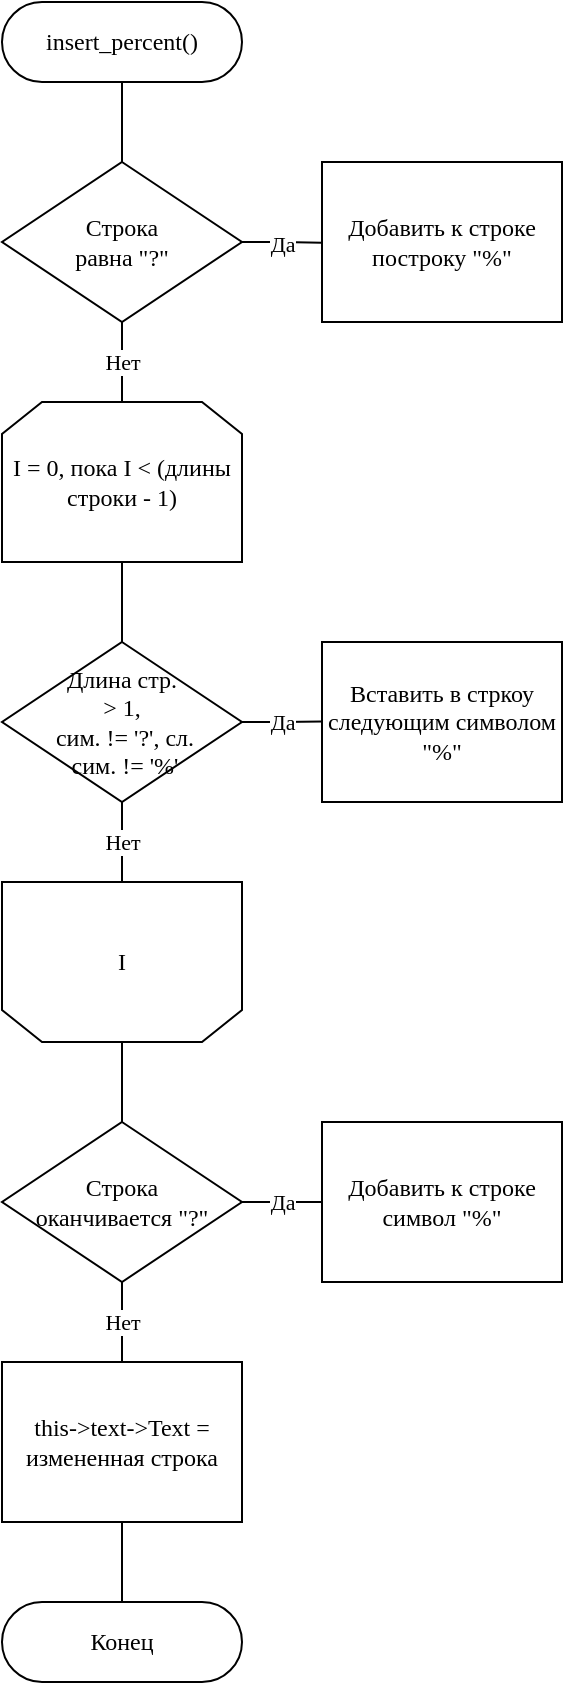 <mxfile version="24.0.4" type="device">
  <diagram name="Страница — 1" id="f5qaqixOcX6vG_OhwR0j">
    <mxGraphModel dx="1134" dy="730" grid="1" gridSize="10" guides="1" tooltips="1" connect="1" arrows="1" fold="1" page="1" pageScale="1" pageWidth="649" pageHeight="1011" math="0" shadow="0">
      <root>
        <mxCell id="0" />
        <mxCell id="1" parent="0" />
        <mxCell id="3DjEKaqftL-jkGefp0y8-9" style="edgeStyle=orthogonalEdgeStyle;rounded=0;orthogonalLoop=1;jettySize=auto;html=1;exitX=0.5;exitY=0.5;exitDx=0;exitDy=20;exitPerimeter=0;entryX=0.5;entryY=0;entryDx=0;entryDy=0;endArrow=none;endFill=0;fontFamily=Times New Roman;" parent="1" source="3DjEKaqftL-jkGefp0y8-2" target="3DjEKaqftL-jkGefp0y8-3" edge="1">
          <mxGeometry relative="1" as="geometry" />
        </mxCell>
        <mxCell id="3DjEKaqftL-jkGefp0y8-2" value="insert_percent()" style="html=1;dashed=0;whiteSpace=wrap;shape=mxgraph.dfd.start;fontFamily=Times New Roman;" parent="1" vertex="1">
          <mxGeometry x="40" y="40" width="120" height="40" as="geometry" />
        </mxCell>
        <mxCell id="3DjEKaqftL-jkGefp0y8-6" value="Да" style="edgeStyle=orthogonalEdgeStyle;rounded=0;orthogonalLoop=1;jettySize=auto;html=1;exitX=1;exitY=0.5;exitDx=0;exitDy=0;endArrow=none;endFill=0;fontFamily=Times New Roman;" parent="1" source="3DjEKaqftL-jkGefp0y8-3" edge="1">
          <mxGeometry relative="1" as="geometry">
            <mxPoint x="200" y="160.348" as="targetPoint" />
          </mxGeometry>
        </mxCell>
        <mxCell id="3DjEKaqftL-jkGefp0y8-10" value="Нет" style="edgeStyle=orthogonalEdgeStyle;rounded=0;orthogonalLoop=1;jettySize=auto;html=1;exitX=0.5;exitY=1;exitDx=0;exitDy=0;entryX=0.5;entryY=0;entryDx=0;entryDy=0;endArrow=none;endFill=0;fontFamily=Times New Roman;" parent="1" source="3DjEKaqftL-jkGefp0y8-3" target="3DjEKaqftL-jkGefp0y8-8" edge="1">
          <mxGeometry relative="1" as="geometry" />
        </mxCell>
        <mxCell id="3DjEKaqftL-jkGefp0y8-3" value="Строка&lt;br&gt;равна &quot;?&quot;" style="rhombus;whiteSpace=wrap;html=1;fontFamily=Times New Roman;" parent="1" vertex="1">
          <mxGeometry x="40" y="120" width="120" height="80" as="geometry" />
        </mxCell>
        <mxCell id="3DjEKaqftL-jkGefp0y8-7" value="Добавить к строке построку &quot;%&quot;" style="rounded=0;whiteSpace=wrap;html=1;fontFamily=Times New Roman;" parent="1" vertex="1">
          <mxGeometry x="200" y="120" width="120" height="80" as="geometry" />
        </mxCell>
        <mxCell id="3DjEKaqftL-jkGefp0y8-14" style="edgeStyle=orthogonalEdgeStyle;rounded=0;orthogonalLoop=1;jettySize=auto;html=1;exitX=0.5;exitY=1;exitDx=0;exitDy=0;entryX=0.5;entryY=0;entryDx=0;entryDy=0;endArrow=none;endFill=0;fontFamily=Times New Roman;" parent="1" source="3DjEKaqftL-jkGefp0y8-8" target="3DjEKaqftL-jkGefp0y8-11" edge="1">
          <mxGeometry relative="1" as="geometry" />
        </mxCell>
        <mxCell id="3DjEKaqftL-jkGefp0y8-8" value="I = 0, пока I &amp;lt; (длины строки - 1)" style="shape=loopLimit;whiteSpace=wrap;html=1;fontFamily=Times New Roman;" parent="1" vertex="1">
          <mxGeometry x="40" y="240" width="120" height="80" as="geometry" />
        </mxCell>
        <mxCell id="3DjEKaqftL-jkGefp0y8-12" value="Да" style="edgeStyle=orthogonalEdgeStyle;rounded=0;orthogonalLoop=1;jettySize=auto;html=1;exitX=1;exitY=0.5;exitDx=0;exitDy=0;endArrow=none;endFill=0;fontFamily=Times New Roman;" parent="1" source="3DjEKaqftL-jkGefp0y8-11" edge="1">
          <mxGeometry relative="1" as="geometry">
            <mxPoint x="200" y="399.778" as="targetPoint" />
          </mxGeometry>
        </mxCell>
        <mxCell id="3DjEKaqftL-jkGefp0y8-16" value="Нет" style="edgeStyle=orthogonalEdgeStyle;rounded=0;orthogonalLoop=1;jettySize=auto;html=1;exitX=0.5;exitY=1;exitDx=0;exitDy=0;entryX=0.5;entryY=1;entryDx=0;entryDy=0;endArrow=none;endFill=0;fontFamily=Times New Roman;" parent="1" source="3DjEKaqftL-jkGefp0y8-11" target="3DjEKaqftL-jkGefp0y8-15" edge="1">
          <mxGeometry relative="1" as="geometry" />
        </mxCell>
        <mxCell id="3DjEKaqftL-jkGefp0y8-11" value="Длина стр. &lt;br&gt;&amp;gt; 1,&lt;br&gt;&amp;nbsp;сим. != &#39;?&#39;, сл.&lt;br&gt;&amp;nbsp;сим. != &#39;%&#39;" style="rhombus;whiteSpace=wrap;html=1;fontFamily=Times New Roman;" parent="1" vertex="1">
          <mxGeometry x="40" y="360" width="120" height="80" as="geometry" />
        </mxCell>
        <mxCell id="3DjEKaqftL-jkGefp0y8-13" value="Вставить в стркоу следующим символом &quot;%&quot;" style="rounded=0;whiteSpace=wrap;html=1;fontFamily=Times New Roman;" parent="1" vertex="1">
          <mxGeometry x="200" y="360" width="120" height="80" as="geometry" />
        </mxCell>
        <mxCell id="3DjEKaqftL-jkGefp0y8-18" style="edgeStyle=orthogonalEdgeStyle;rounded=0;orthogonalLoop=1;jettySize=auto;html=1;exitX=0.5;exitY=0;exitDx=0;exitDy=0;entryX=0.5;entryY=0;entryDx=0;entryDy=0;endArrow=none;endFill=0;fontFamily=Times New Roman;" parent="1" source="3DjEKaqftL-jkGefp0y8-15" target="3DjEKaqftL-jkGefp0y8-17" edge="1">
          <mxGeometry relative="1" as="geometry" />
        </mxCell>
        <mxCell id="3DjEKaqftL-jkGefp0y8-15" value="I" style="shape=loopLimit;whiteSpace=wrap;html=1;direction=west;fontFamily=Times New Roman;" parent="1" vertex="1">
          <mxGeometry x="40" y="480" width="120" height="80" as="geometry" />
        </mxCell>
        <mxCell id="3DjEKaqftL-jkGefp0y8-20" value="Да" style="edgeStyle=orthogonalEdgeStyle;rounded=0;orthogonalLoop=1;jettySize=auto;html=1;exitX=1;exitY=0.5;exitDx=0;exitDy=0;entryX=0;entryY=0.5;entryDx=0;entryDy=0;endArrow=none;endFill=0;fontFamily=Times New Roman;" parent="1" source="3DjEKaqftL-jkGefp0y8-17" target="3DjEKaqftL-jkGefp0y8-19" edge="1">
          <mxGeometry relative="1" as="geometry" />
        </mxCell>
        <mxCell id="3DjEKaqftL-jkGefp0y8-22" value="Нет" style="edgeStyle=orthogonalEdgeStyle;rounded=0;orthogonalLoop=1;jettySize=auto;html=1;exitX=0.5;exitY=1;exitDx=0;exitDy=0;entryX=0.5;entryY=0;entryDx=0;entryDy=0;endArrow=none;endFill=0;fontFamily=Times New Roman;" parent="1" source="3DjEKaqftL-jkGefp0y8-17" target="3DjEKaqftL-jkGefp0y8-21" edge="1">
          <mxGeometry relative="1" as="geometry" />
        </mxCell>
        <mxCell id="3DjEKaqftL-jkGefp0y8-17" value="Строка &lt;br&gt;оканчивается &quot;?&quot;" style="rhombus;whiteSpace=wrap;html=1;fontFamily=Times New Roman;" parent="1" vertex="1">
          <mxGeometry x="40" y="600" width="120" height="80" as="geometry" />
        </mxCell>
        <mxCell id="3DjEKaqftL-jkGefp0y8-19" value="Добавить к строке символ &quot;%&quot;" style="rounded=0;whiteSpace=wrap;html=1;fontFamily=Times New Roman;" parent="1" vertex="1">
          <mxGeometry x="200" y="600" width="120" height="80" as="geometry" />
        </mxCell>
        <mxCell id="3DjEKaqftL-jkGefp0y8-21" value="this-&amp;gt;text-&amp;gt;Text = измененная строка" style="rounded=0;whiteSpace=wrap;html=1;fontFamily=Times New Roman;" parent="1" vertex="1">
          <mxGeometry x="40" y="720" width="120" height="80" as="geometry" />
        </mxCell>
        <mxCell id="3DjEKaqftL-jkGefp0y8-23" value="Конец" style="html=1;dashed=0;whiteSpace=wrap;shape=mxgraph.dfd.start;fontFamily=Times New Roman;" parent="1" vertex="1">
          <mxGeometry x="40" y="840" width="120" height="40" as="geometry" />
        </mxCell>
        <mxCell id="3DjEKaqftL-jkGefp0y8-24" style="edgeStyle=orthogonalEdgeStyle;rounded=0;orthogonalLoop=1;jettySize=auto;html=1;exitX=0.5;exitY=1;exitDx=0;exitDy=0;entryX=0.5;entryY=0.5;entryDx=0;entryDy=-20;entryPerimeter=0;endArrow=none;endFill=0;fontFamily=Times New Roman;" parent="1" source="3DjEKaqftL-jkGefp0y8-21" target="3DjEKaqftL-jkGefp0y8-23" edge="1">
          <mxGeometry relative="1" as="geometry" />
        </mxCell>
      </root>
    </mxGraphModel>
  </diagram>
</mxfile>
